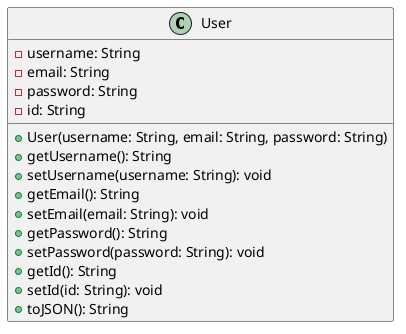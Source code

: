 @startuml
class User {
    - username: String
    - email: String
    - password: String
    - id: String

    + User(username: String, email: String, password: String)
    + getUsername(): String
    + setUsername(username: String): void
    + getEmail(): String
    + setEmail(email: String): void
    + getPassword(): String
    + setPassword(password: String): void
    + getId(): String
    + setId(id: String): void
    + toJSON(): String
}
@enduml
